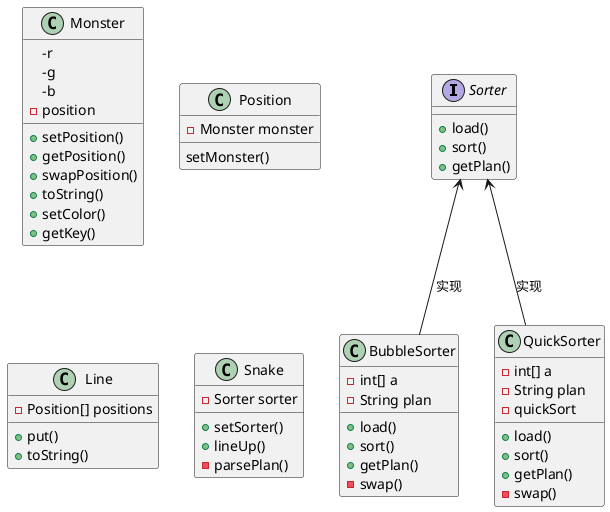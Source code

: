 @startuml

interface Sorter{
    +load()
    +sort()
    +getPlan()
}

class BubbleSorter{
    -int[] a
    -String plan
    +load()
    +sort()
    +getPlan()
    -swap()
}

class QuickSorter{
    -int[] a 
    -String plan 
    +load()
    +sort()
    -quickSort
    +getPlan()
    -swap()
}
Sorter <-- BubbleSorter : 实现
Sorter <-- QuickSorter : 实现



class Monster{
    -r 
    -g 
    -b 
    -position
    
    +setPosition()
    +getPosition()
    +swapPosition()
    +toString()
    +setColor()
    +getKey()
}


class Position{
    -Monster monster
    setMonster()
}

class Line{
    -Position[] positions 
    +put()
    +toString()
}

class Snake{
    -Sorter sorter 
    +setSorter()
    +lineUp()
    -parsePlan()
}

@enduml